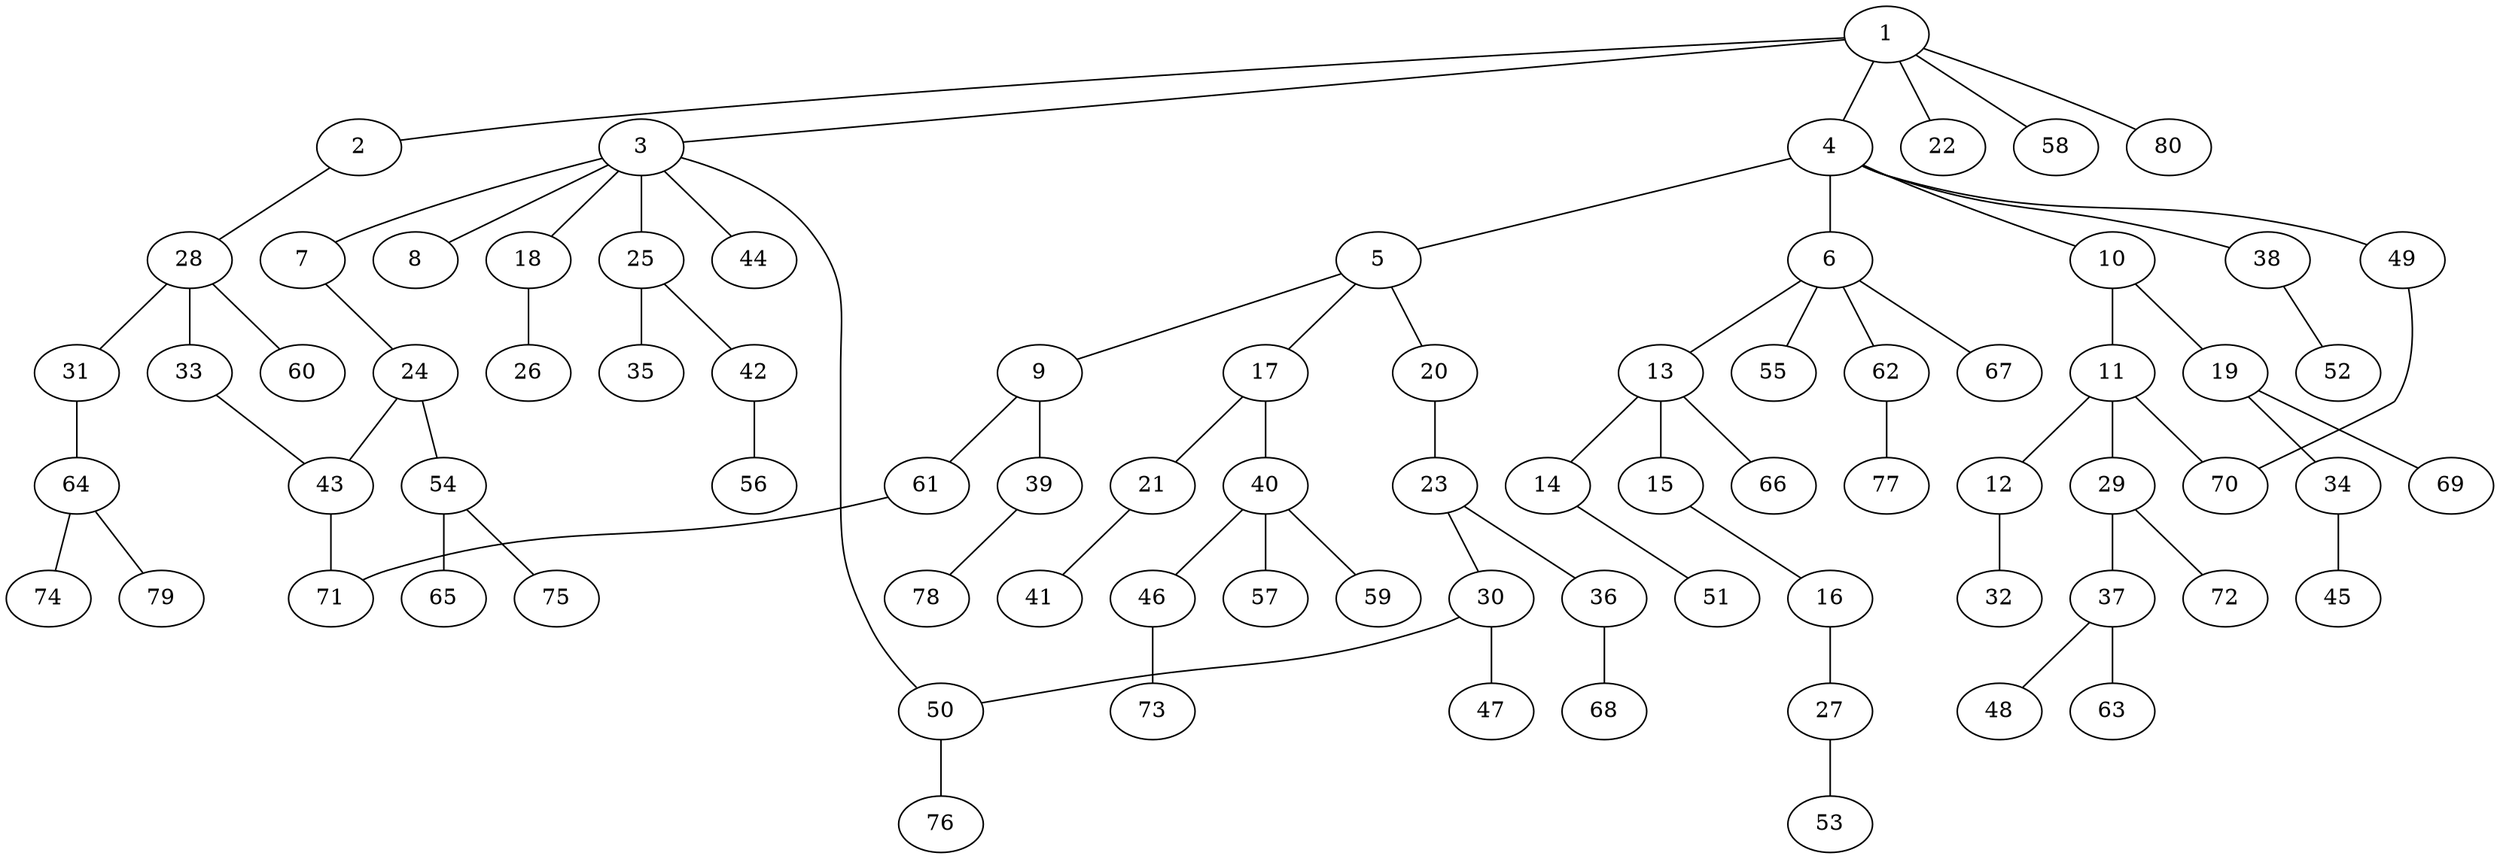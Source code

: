 graph graphname {1--2
1--3
1--4
1--22
1--58
1--80
2--28
3--7
3--8
3--18
3--25
3--44
3--50
4--5
4--6
4--10
4--38
4--49
5--9
5--17
5--20
6--13
6--55
6--62
6--67
7--24
9--39
9--61
10--11
10--19
11--12
11--29
11--70
12--32
13--14
13--15
13--66
14--51
15--16
16--27
17--21
17--40
18--26
19--34
19--69
20--23
21--41
23--30
23--36
24--43
24--54
25--35
25--42
27--53
28--31
28--33
28--60
29--37
29--72
30--47
30--50
31--64
33--43
34--45
36--68
37--48
37--63
38--52
39--78
40--46
40--57
40--59
42--56
43--71
46--73
49--70
50--76
54--65
54--75
61--71
62--77
64--74
64--79
}